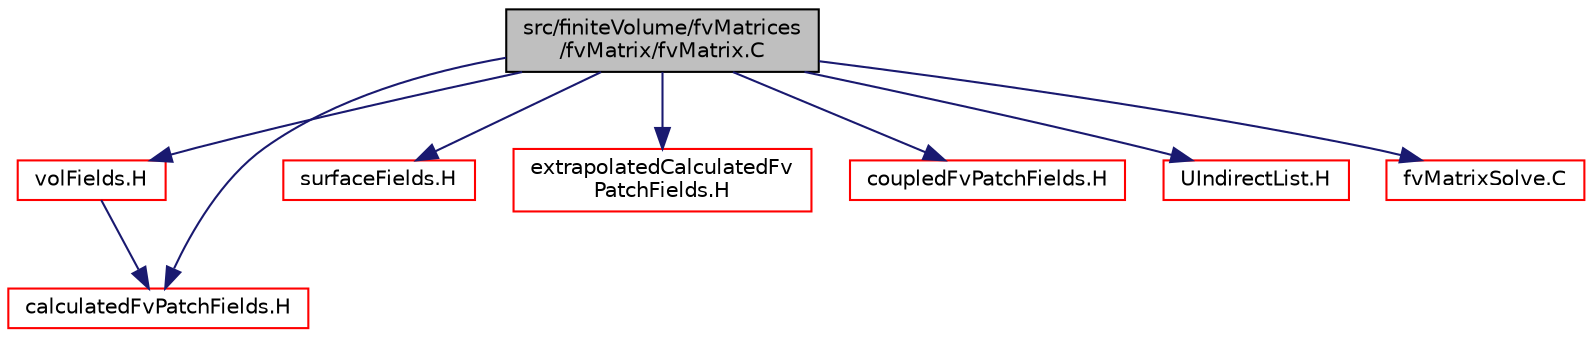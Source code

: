 digraph "src/finiteVolume/fvMatrices/fvMatrix/fvMatrix.C"
{
  bgcolor="transparent";
  edge [fontname="Helvetica",fontsize="10",labelfontname="Helvetica",labelfontsize="10"];
  node [fontname="Helvetica",fontsize="10",shape=record];
  Node1 [label="src/finiteVolume/fvMatrices\l/fvMatrix/fvMatrix.C",height=0.2,width=0.4,color="black", fillcolor="grey75", style="filled", fontcolor="black"];
  Node1 -> Node2 [color="midnightblue",fontsize="10",style="solid",fontname="Helvetica"];
  Node2 [label="volFields.H",height=0.2,width=0.4,color="red",URL="$a05770.html"];
  Node2 -> Node3 [color="midnightblue",fontsize="10",style="solid",fontname="Helvetica"];
  Node3 [label="calculatedFvPatchFields.H",height=0.2,width=0.4,color="red",URL="$a05313.html"];
  Node1 -> Node4 [color="midnightblue",fontsize="10",style="solid",fontname="Helvetica"];
  Node4 [label="surfaceFields.H",height=0.2,width=0.4,color="red",URL="$a05765.html",tooltip="Foam::surfaceFields. "];
  Node1 -> Node3 [color="midnightblue",fontsize="10",style="solid",fontname="Helvetica"];
  Node1 -> Node5 [color="midnightblue",fontsize="10",style="solid",fontname="Helvetica"];
  Node5 [label="extrapolatedCalculatedFv\lPatchFields.H",height=0.2,width=0.4,color="red",URL="$a05328.html"];
  Node1 -> Node6 [color="midnightblue",fontsize="10",style="solid",fontname="Helvetica"];
  Node6 [label="coupledFvPatchFields.H",height=0.2,width=0.4,color="red",URL="$a05318.html"];
  Node1 -> Node7 [color="midnightblue",fontsize="10",style="solid",fontname="Helvetica"];
  Node7 [label="UIndirectList.H",height=0.2,width=0.4,color="red",URL="$a07828.html"];
  Node1 -> Node8 [color="midnightblue",fontsize="10",style="solid",fontname="Helvetica"];
  Node8 [label="fvMatrixSolve.C",height=0.2,width=0.4,color="red",URL="$a05951.html"];
}
